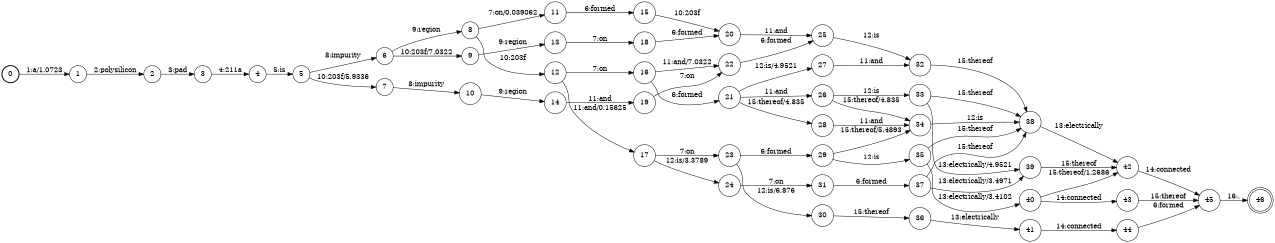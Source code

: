 digraph FST {
rankdir = LR;
size = "8.5,11";
label = "";
center = 1;
orientation = Portrait;
ranksep = "0.4";
nodesep = "0.25";
0 [label = "0", shape = circle, style = bold, fontsize = 14]
	0 -> 1 [label = "1:a/1.0723", fontsize = 14];
1 [label = "1", shape = circle, style = solid, fontsize = 14]
	1 -> 2 [label = "2:polysilicon", fontsize = 14];
2 [label = "2", shape = circle, style = solid, fontsize = 14]
	2 -> 3 [label = "3:pad", fontsize = 14];
3 [label = "3", shape = circle, style = solid, fontsize = 14]
	3 -> 4 [label = "4:211a", fontsize = 14];
4 [label = "4", shape = circle, style = solid, fontsize = 14]
	4 -> 5 [label = "5:is", fontsize = 14];
5 [label = "5", shape = circle, style = solid, fontsize = 14]
	5 -> 6 [label = "8:impurity", fontsize = 14];
	5 -> 7 [label = "10:203f/5.9336", fontsize = 14];
6 [label = "6", shape = circle, style = solid, fontsize = 14]
	6 -> 8 [label = "9:region", fontsize = 14];
	6 -> 9 [label = "10:203f/7.0322", fontsize = 14];
7 [label = "7", shape = circle, style = solid, fontsize = 14]
	7 -> 10 [label = "8:impurity", fontsize = 14];
8 [label = "8", shape = circle, style = solid, fontsize = 14]
	8 -> 11 [label = "7:on/0.039062", fontsize = 14];
	8 -> 12 [label = "10:203f", fontsize = 14];
9 [label = "9", shape = circle, style = solid, fontsize = 14]
	9 -> 13 [label = "9:region", fontsize = 14];
10 [label = "10", shape = circle, style = solid, fontsize = 14]
	10 -> 14 [label = "9:region", fontsize = 14];
11 [label = "11", shape = circle, style = solid, fontsize = 14]
	11 -> 15 [label = "6:formed", fontsize = 14];
12 [label = "12", shape = circle, style = solid, fontsize = 14]
	12 -> 16 [label = "7:on", fontsize = 14];
	12 -> 17 [label = "11:and/0.15625", fontsize = 14];
13 [label = "13", shape = circle, style = solid, fontsize = 14]
	13 -> 18 [label = "7:on", fontsize = 14];
14 [label = "14", shape = circle, style = solid, fontsize = 14]
	14 -> 19 [label = "11:and", fontsize = 14];
15 [label = "15", shape = circle, style = solid, fontsize = 14]
	15 -> 20 [label = "10:203f", fontsize = 14];
16 [label = "16", shape = circle, style = solid, fontsize = 14]
	16 -> 21 [label = "6:formed", fontsize = 14];
	16 -> 22 [label = "11:and/7.0322", fontsize = 14];
17 [label = "17", shape = circle, style = solid, fontsize = 14]
	17 -> 24 [label = "12:is/3.3789", fontsize = 14];
	17 -> 23 [label = "7:on", fontsize = 14];
18 [label = "18", shape = circle, style = solid, fontsize = 14]
	18 -> 20 [label = "6:formed", fontsize = 14];
19 [label = "19", shape = circle, style = solid, fontsize = 14]
	19 -> 22 [label = "7:on", fontsize = 14];
20 [label = "20", shape = circle, style = solid, fontsize = 14]
	20 -> 25 [label = "11:and", fontsize = 14];
21 [label = "21", shape = circle, style = solid, fontsize = 14]
	21 -> 27 [label = "12:is/4.9521", fontsize = 14];
	21 -> 26 [label = "11:and", fontsize = 14];
	21 -> 28 [label = "15:thereof/4.835", fontsize = 14];
22 [label = "22", shape = circle, style = solid, fontsize = 14]
	22 -> 25 [label = "6:formed", fontsize = 14];
23 [label = "23", shape = circle, style = solid, fontsize = 14]
	23 -> 30 [label = "12:is/6.876", fontsize = 14];
	23 -> 29 [label = "6:formed", fontsize = 14];
24 [label = "24", shape = circle, style = solid, fontsize = 14]
	24 -> 31 [label = "7:on", fontsize = 14];
25 [label = "25", shape = circle, style = solid, fontsize = 14]
	25 -> 32 [label = "12:is", fontsize = 14];
26 [label = "26", shape = circle, style = solid, fontsize = 14]
	26 -> 33 [label = "12:is", fontsize = 14];
	26 -> 34 [label = "15:thereof/4.835", fontsize = 14];
27 [label = "27", shape = circle, style = solid, fontsize = 14]
	27 -> 32 [label = "11:and", fontsize = 14];
28 [label = "28", shape = circle, style = solid, fontsize = 14]
	28 -> 34 [label = "11:and", fontsize = 14];
29 [label = "29", shape = circle, style = solid, fontsize = 14]
	29 -> 35 [label = "12:is", fontsize = 14];
	29 -> 34 [label = "15:thereof/5.4893", fontsize = 14];
30 [label = "30", shape = circle, style = solid, fontsize = 14]
	30 -> 36 [label = "15:thereof", fontsize = 14];
31 [label = "31", shape = circle, style = solid, fontsize = 14]
	31 -> 37 [label = "6:formed", fontsize = 14];
32 [label = "32", shape = circle, style = solid, fontsize = 14]
	32 -> 38 [label = "15:thereof", fontsize = 14];
33 [label = "33", shape = circle, style = solid, fontsize = 14]
	33 -> 39 [label = "13:electrically/4.9521", fontsize = 14];
	33 -> 38 [label = "15:thereof", fontsize = 14];
34 [label = "34", shape = circle, style = solid, fontsize = 14]
	34 -> 38 [label = "12:is", fontsize = 14];
35 [label = "35", shape = circle, style = solid, fontsize = 14]
	35 -> 40 [label = "13:electrically/3.4102", fontsize = 14];
	35 -> 38 [label = "15:thereof", fontsize = 14];
36 [label = "36", shape = circle, style = solid, fontsize = 14]
	36 -> 41 [label = "13:electrically", fontsize = 14];
37 [label = "37", shape = circle, style = solid, fontsize = 14]
	37 -> 39 [label = "13:electrically/3.4971", fontsize = 14];
	37 -> 38 [label = "15:thereof", fontsize = 14];
38 [label = "38", shape = circle, style = solid, fontsize = 14]
	38 -> 42 [label = "13:electrically", fontsize = 14];
39 [label = "39", shape = circle, style = solid, fontsize = 14]
	39 -> 42 [label = "15:thereof", fontsize = 14];
40 [label = "40", shape = circle, style = solid, fontsize = 14]
	40 -> 43 [label = "14:connected", fontsize = 14];
	40 -> 42 [label = "15:thereof/1.2686", fontsize = 14];
41 [label = "41", shape = circle, style = solid, fontsize = 14]
	41 -> 44 [label = "14:connected", fontsize = 14];
42 [label = "42", shape = circle, style = solid, fontsize = 14]
	42 -> 45 [label = "14:connected", fontsize = 14];
43 [label = "43", shape = circle, style = solid, fontsize = 14]
	43 -> 45 [label = "15:thereof", fontsize = 14];
44 [label = "44", shape = circle, style = solid, fontsize = 14]
	44 -> 45 [label = "6:formed", fontsize = 14];
45 [label = "45", shape = circle, style = solid, fontsize = 14]
	45 -> 46 [label = "16:.", fontsize = 14];
46 [label = "46", shape = doublecircle, style = solid, fontsize = 14]
}
